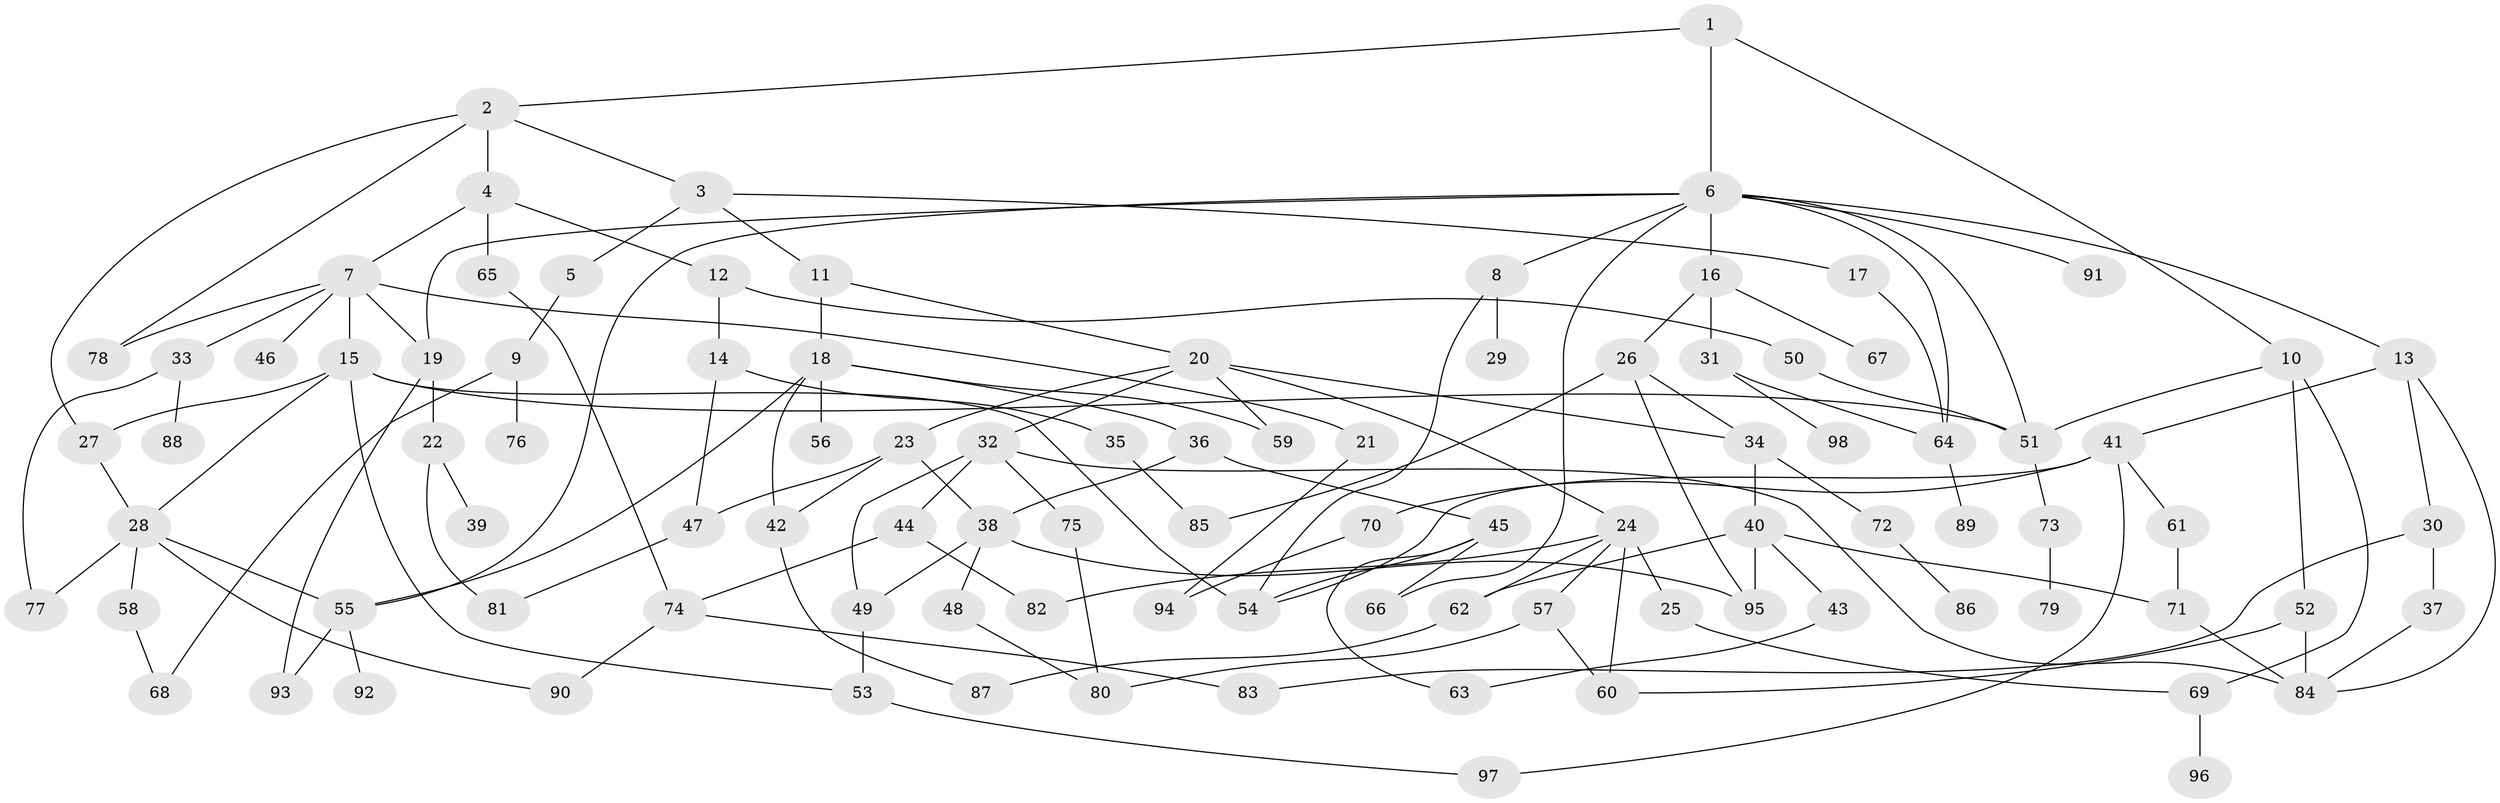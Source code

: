 // coarse degree distribution, {5: 0.1323529411764706, 4: 0.10294117647058823, 3: 0.19117647058823528, 9: 0.04411764705882353, 7: 0.029411764705882353, 6: 0.058823529411764705, 2: 0.27941176470588236, 1: 0.16176470588235295}
// Generated by graph-tools (version 1.1) at 2025/51/02/27/25 19:51:39]
// undirected, 98 vertices, 145 edges
graph export_dot {
graph [start="1"]
  node [color=gray90,style=filled];
  1;
  2;
  3;
  4;
  5;
  6;
  7;
  8;
  9;
  10;
  11;
  12;
  13;
  14;
  15;
  16;
  17;
  18;
  19;
  20;
  21;
  22;
  23;
  24;
  25;
  26;
  27;
  28;
  29;
  30;
  31;
  32;
  33;
  34;
  35;
  36;
  37;
  38;
  39;
  40;
  41;
  42;
  43;
  44;
  45;
  46;
  47;
  48;
  49;
  50;
  51;
  52;
  53;
  54;
  55;
  56;
  57;
  58;
  59;
  60;
  61;
  62;
  63;
  64;
  65;
  66;
  67;
  68;
  69;
  70;
  71;
  72;
  73;
  74;
  75;
  76;
  77;
  78;
  79;
  80;
  81;
  82;
  83;
  84;
  85;
  86;
  87;
  88;
  89;
  90;
  91;
  92;
  93;
  94;
  95;
  96;
  97;
  98;
  1 -- 2;
  1 -- 6;
  1 -- 10;
  2 -- 3;
  2 -- 4;
  2 -- 78;
  2 -- 27;
  3 -- 5;
  3 -- 11;
  3 -- 17;
  4 -- 7;
  4 -- 12;
  4 -- 65;
  5 -- 9;
  6 -- 8;
  6 -- 13;
  6 -- 16;
  6 -- 55;
  6 -- 91;
  6 -- 51;
  6 -- 64;
  6 -- 19;
  6 -- 66;
  7 -- 15;
  7 -- 19;
  7 -- 21;
  7 -- 33;
  7 -- 46;
  7 -- 78;
  8 -- 29;
  8 -- 54;
  9 -- 68;
  9 -- 76;
  10 -- 51;
  10 -- 52;
  10 -- 69;
  11 -- 18;
  11 -- 20;
  12 -- 14;
  12 -- 50;
  13 -- 30;
  13 -- 41;
  13 -- 84;
  14 -- 35;
  14 -- 47;
  15 -- 27;
  15 -- 54;
  15 -- 28;
  15 -- 53;
  15 -- 51;
  16 -- 26;
  16 -- 31;
  16 -- 67;
  17 -- 64;
  18 -- 36;
  18 -- 56;
  18 -- 55;
  18 -- 59;
  18 -- 42;
  19 -- 22;
  19 -- 93;
  20 -- 23;
  20 -- 24;
  20 -- 32;
  20 -- 59;
  20 -- 34;
  21 -- 94;
  22 -- 39;
  22 -- 81;
  23 -- 42;
  23 -- 47;
  23 -- 38;
  24 -- 25;
  24 -- 57;
  24 -- 62;
  24 -- 82;
  24 -- 60;
  25 -- 69;
  26 -- 34;
  26 -- 85;
  26 -- 95;
  27 -- 28;
  28 -- 58;
  28 -- 77;
  28 -- 90;
  28 -- 55;
  30 -- 37;
  30 -- 83;
  31 -- 98;
  31 -- 64;
  32 -- 44;
  32 -- 49;
  32 -- 75;
  32 -- 84;
  33 -- 88;
  33 -- 77;
  34 -- 40;
  34 -- 72;
  35 -- 85;
  36 -- 38;
  36 -- 45;
  37 -- 84;
  38 -- 48;
  38 -- 95;
  38 -- 49;
  40 -- 43;
  40 -- 71;
  40 -- 62;
  40 -- 95;
  41 -- 61;
  41 -- 70;
  41 -- 54;
  41 -- 97;
  42 -- 87;
  43 -- 63;
  44 -- 74;
  44 -- 82;
  45 -- 66;
  45 -- 63;
  45 -- 54;
  47 -- 81;
  48 -- 80;
  49 -- 53;
  50 -- 51;
  51 -- 73;
  52 -- 60;
  52 -- 84;
  53 -- 97;
  55 -- 92;
  55 -- 93;
  57 -- 60;
  57 -- 80;
  58 -- 68;
  61 -- 71;
  62 -- 87;
  64 -- 89;
  65 -- 74;
  69 -- 96;
  70 -- 94;
  71 -- 84;
  72 -- 86;
  73 -- 79;
  74 -- 83;
  74 -- 90;
  75 -- 80;
}
